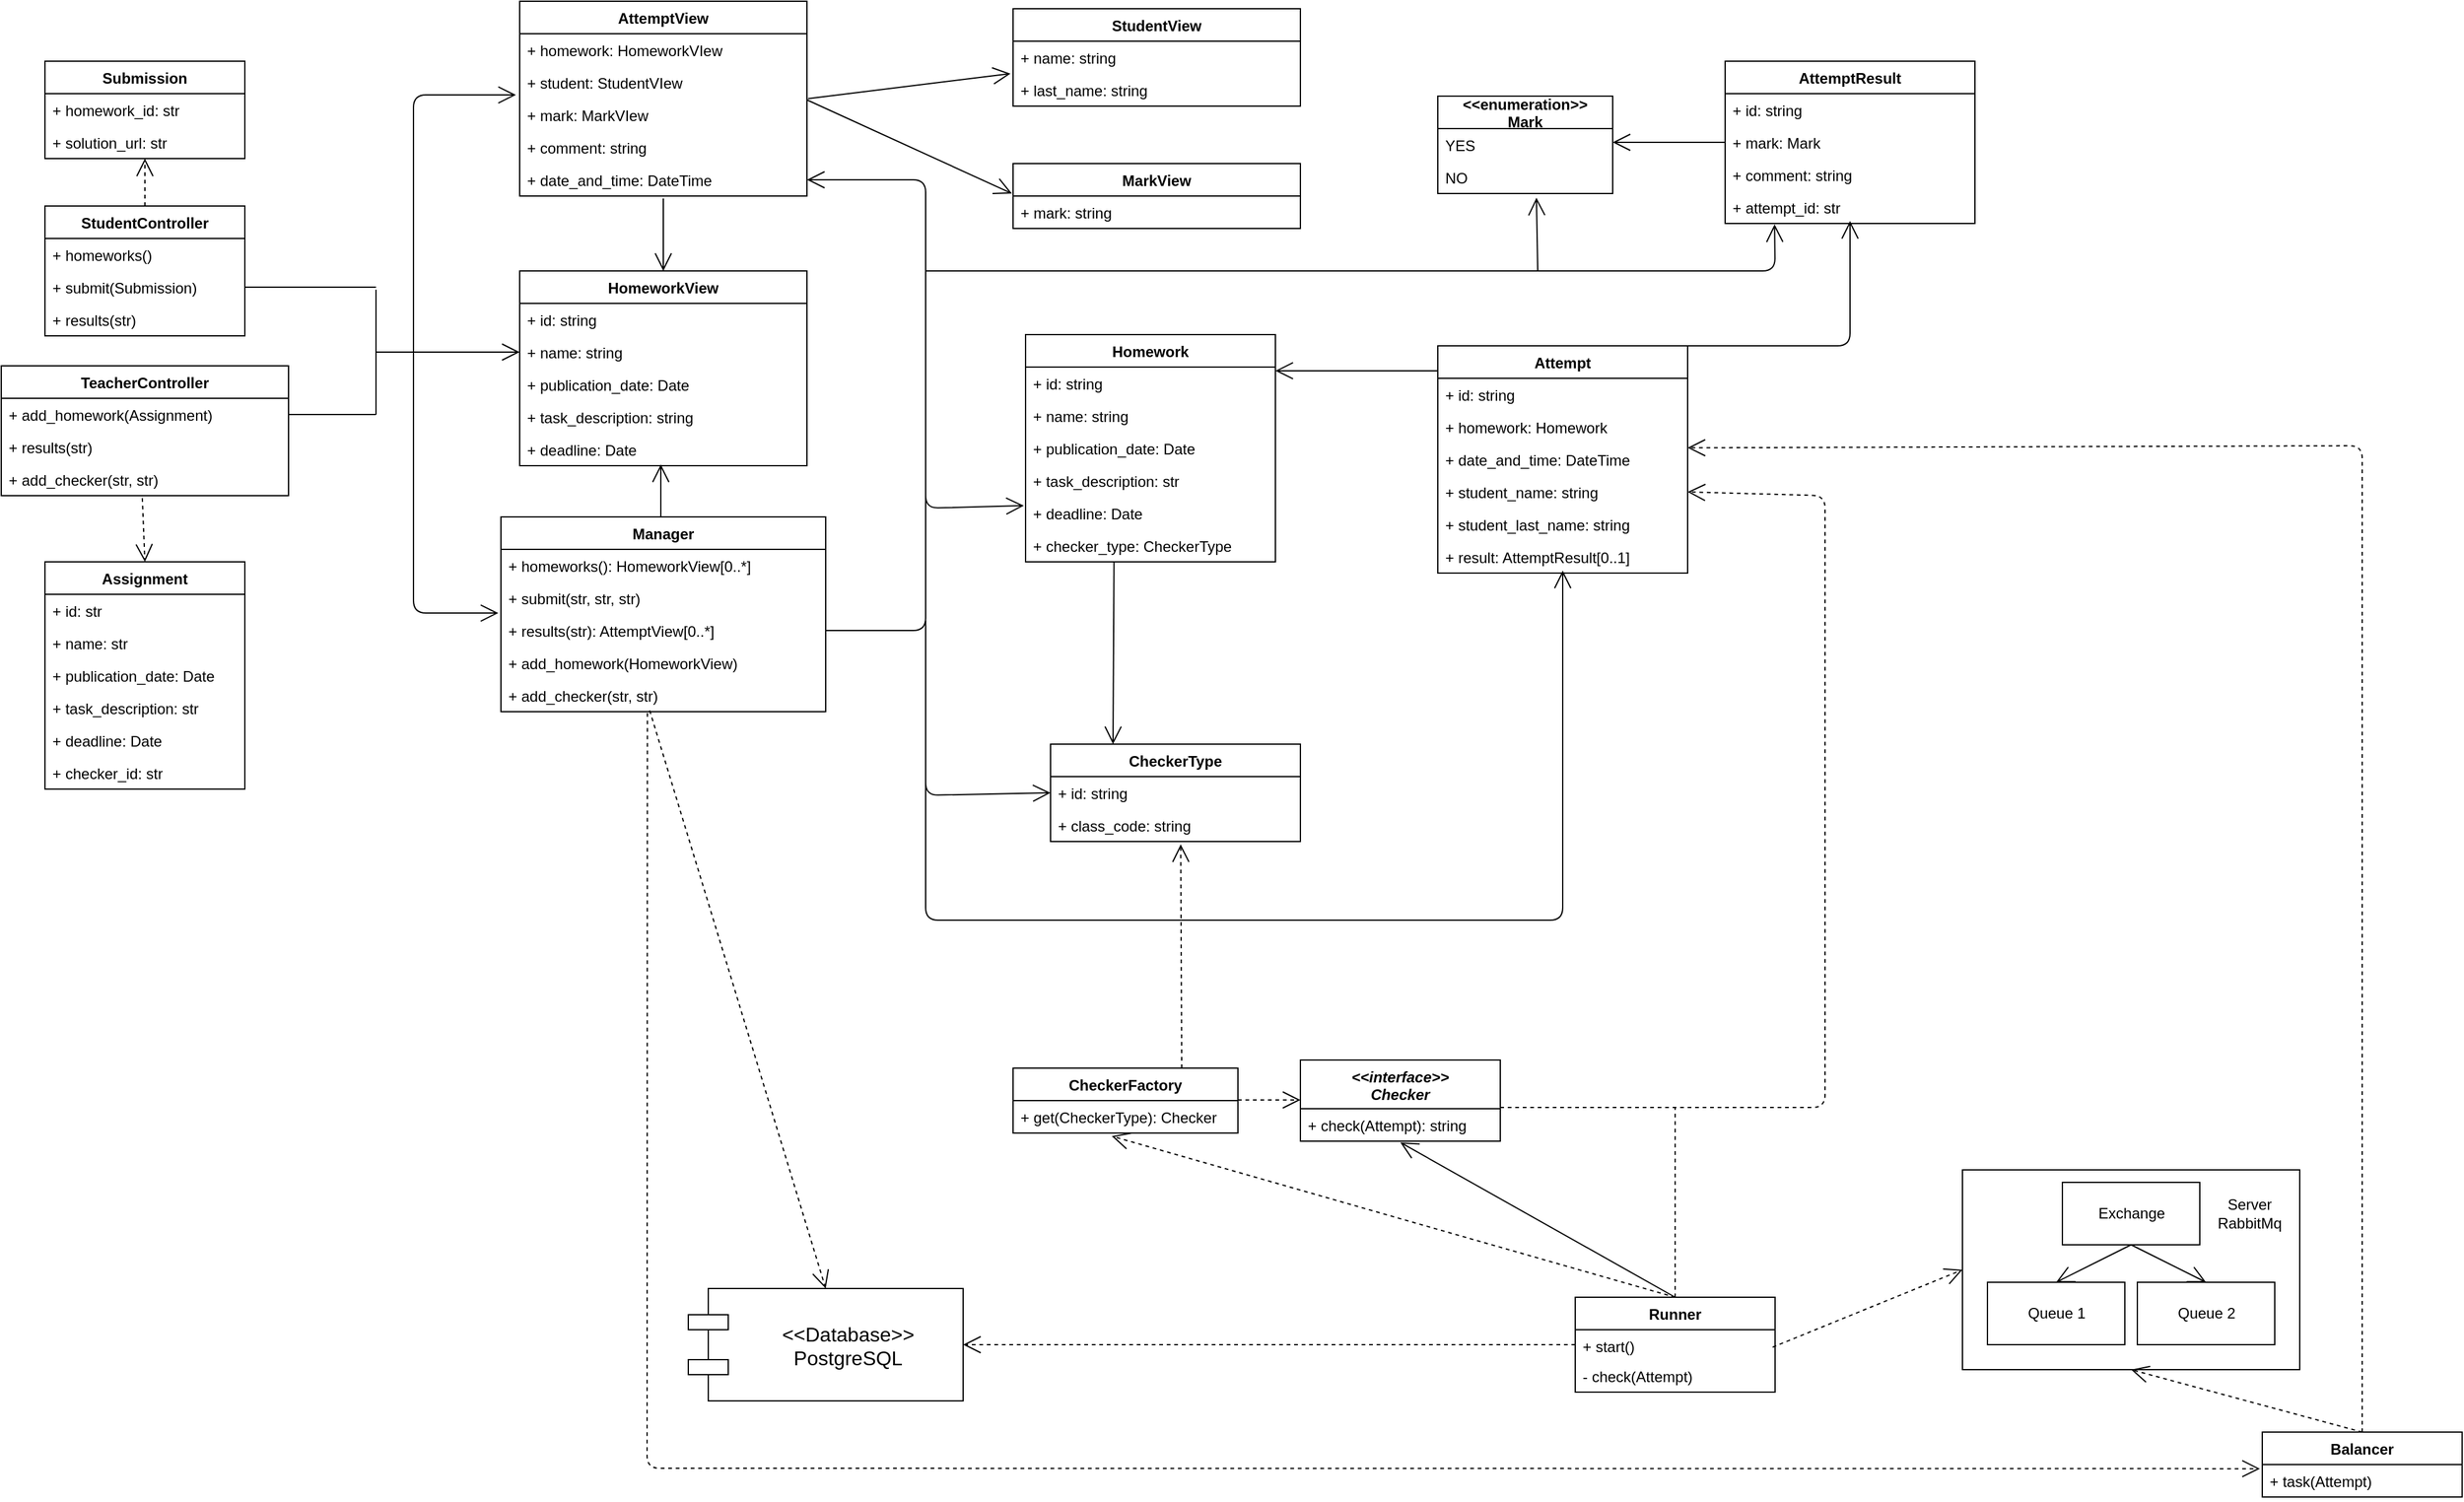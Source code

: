 <mxfile version="18.0.1" type="device"><diagram id="UHsgRao3P5ofTUQmBeZ3" name="Page-1"><mxGraphModel dx="495" dy="878" grid="1" gridSize="10" guides="1" tooltips="1" connect="1" arrows="1" fold="1" page="1" pageScale="1" pageWidth="827" pageHeight="1169" math="0" shadow="0"><root><mxCell id="0"/><mxCell id="1" parent="0"/><mxCell id="FTkq-nqieZp0PhOQKuq3-1" value="&lt;&lt;interface&gt;&gt;&#10;Checker" style="swimlane;fontStyle=3;align=center;verticalAlign=top;childLayout=stackLayout;horizontal=1;startSize=39;horizontalStack=0;resizeParent=1;resizeParentMax=0;resizeLast=0;collapsible=1;marginBottom=0;" parent="1" vertex="1"><mxGeometry x="2580" y="1252" width="160" height="65" as="geometry"/></mxCell><mxCell id="FTkq-nqieZp0PhOQKuq3-4" value="+ check(Attempt): string" style="text;strokeColor=none;fillColor=none;align=left;verticalAlign=top;spacingLeft=4;spacingRight=4;overflow=hidden;rotatable=0;points=[[0,0.5],[1,0.5]];portConstraint=eastwest;" parent="FTkq-nqieZp0PhOQKuq3-1" vertex="1"><mxGeometry y="39" width="160" height="26" as="geometry"/></mxCell><mxCell id="FTkq-nqieZp0PhOQKuq3-10" value="CheckerFactory" style="swimlane;fontStyle=1;align=center;verticalAlign=top;childLayout=stackLayout;horizontal=1;startSize=26;horizontalStack=0;resizeParent=1;resizeParentMax=0;resizeLast=0;collapsible=1;marginBottom=0;" parent="1" vertex="1"><mxGeometry x="2350" y="1258.5" width="180" height="52" as="geometry"/></mxCell><mxCell id="FTkq-nqieZp0PhOQKuq3-13" value="+ get(CheckerType): Checker" style="text;strokeColor=none;fillColor=none;align=left;verticalAlign=top;spacingLeft=4;spacingRight=4;overflow=hidden;rotatable=0;points=[[0,0.5],[1,0.5]];portConstraint=eastwest;" parent="FTkq-nqieZp0PhOQKuq3-10" vertex="1"><mxGeometry y="26" width="180" height="26" as="geometry"/></mxCell><mxCell id="FTkq-nqieZp0PhOQKuq3-14" value="" style="endArrow=open;endSize=12;dashed=1;html=1;" parent="1" edge="1"><mxGeometry width="160" relative="1" as="geometry"><mxPoint x="2530" y="1284" as="sourcePoint"/><mxPoint x="2580" y="1284" as="targetPoint"/></mxGeometry></mxCell><mxCell id="FTkq-nqieZp0PhOQKuq3-15" value="Balancer" style="swimlane;fontStyle=1;align=center;verticalAlign=top;childLayout=stackLayout;horizontal=1;startSize=26;horizontalStack=0;resizeParent=1;resizeParentMax=0;resizeLast=0;collapsible=1;marginBottom=0;" parent="1" vertex="1"><mxGeometry x="3350" y="1550" width="160" height="52" as="geometry"/></mxCell><mxCell id="FTkq-nqieZp0PhOQKuq3-18" value="+ task(Attempt)" style="text;strokeColor=none;fillColor=none;align=left;verticalAlign=top;spacingLeft=4;spacingRight=4;overflow=hidden;rotatable=0;points=[[0,0.5],[1,0.5]];portConstraint=eastwest;" parent="FTkq-nqieZp0PhOQKuq3-15" vertex="1"><mxGeometry y="26" width="160" height="26" as="geometry"/></mxCell><mxCell id="FTkq-nqieZp0PhOQKuq3-20" value="" style="html=1;" parent="1" vertex="1"><mxGeometry x="3110" y="1340" width="270" height="160" as="geometry"/></mxCell><mxCell id="FTkq-nqieZp0PhOQKuq3-21" value="Exchange" style="html=1;" parent="1" vertex="1"><mxGeometry x="3190" y="1350" width="110" height="50" as="geometry"/></mxCell><mxCell id="FTkq-nqieZp0PhOQKuq3-22" value="Queue 1" style="html=1;" parent="1" vertex="1"><mxGeometry x="3130" y="1430" width="110" height="50" as="geometry"/></mxCell><mxCell id="FTkq-nqieZp0PhOQKuq3-23" value="Queue 2" style="html=1;" parent="1" vertex="1"><mxGeometry x="3250" y="1430" width="110" height="50" as="geometry"/></mxCell><mxCell id="FTkq-nqieZp0PhOQKuq3-24" value="" style="endArrow=open;endFill=1;endSize=12;html=1;exitX=0.5;exitY=1;exitDx=0;exitDy=0;entryX=0.5;entryY=0;entryDx=0;entryDy=0;" parent="1" source="FTkq-nqieZp0PhOQKuq3-21" target="FTkq-nqieZp0PhOQKuq3-22" edge="1"><mxGeometry width="160" relative="1" as="geometry"><mxPoint x="3110" y="1520" as="sourcePoint"/><mxPoint x="3270" y="1520" as="targetPoint"/></mxGeometry></mxCell><mxCell id="FTkq-nqieZp0PhOQKuq3-25" value="" style="endArrow=open;endFill=1;endSize=12;html=1;exitX=0.5;exitY=1;exitDx=0;exitDy=0;entryX=0.5;entryY=0;entryDx=0;entryDy=0;" parent="1" source="FTkq-nqieZp0PhOQKuq3-21" target="FTkq-nqieZp0PhOQKuq3-23" edge="1"><mxGeometry width="160" relative="1" as="geometry"><mxPoint x="3255" y="1410" as="sourcePoint"/><mxPoint x="3195" y="1440" as="targetPoint"/></mxGeometry></mxCell><mxCell id="FTkq-nqieZp0PhOQKuq3-26" value="Server RabbitMq" style="text;html=1;strokeColor=none;fillColor=none;align=center;verticalAlign=middle;whiteSpace=wrap;rounded=0;" parent="1" vertex="1"><mxGeometry x="3320" y="1365" width="40" height="20" as="geometry"/></mxCell><mxCell id="FTkq-nqieZp0PhOQKuq3-28" value="Runner" style="swimlane;fontStyle=1;align=center;verticalAlign=top;childLayout=stackLayout;horizontal=1;startSize=26;horizontalStack=0;resizeParent=1;resizeParentMax=0;resizeLast=0;collapsible=1;marginBottom=0;" parent="1" vertex="1"><mxGeometry x="2800" y="1442" width="160" height="76" as="geometry"/></mxCell><mxCell id="FTkq-nqieZp0PhOQKuq3-31" value="+ start()" style="text;strokeColor=none;fillColor=none;align=left;verticalAlign=top;spacingLeft=4;spacingRight=4;overflow=hidden;rotatable=0;points=[[0,0.5],[1,0.5]];portConstraint=eastwest;" parent="FTkq-nqieZp0PhOQKuq3-28" vertex="1"><mxGeometry y="26" width="160" height="24" as="geometry"/></mxCell><mxCell id="FTkq-nqieZp0PhOQKuq3-32" value="- check(Attempt)" style="text;strokeColor=none;fillColor=none;align=left;verticalAlign=top;spacingLeft=4;spacingRight=4;overflow=hidden;rotatable=0;points=[[0,0.5],[1,0.5]];portConstraint=eastwest;" parent="FTkq-nqieZp0PhOQKuq3-28" vertex="1"><mxGeometry y="50" width="160" height="26" as="geometry"/></mxCell><mxCell id="FTkq-nqieZp0PhOQKuq3-33" value="" style="endArrow=open;endSize=12;dashed=1;html=1;exitX=0.5;exitY=0;exitDx=0;exitDy=0;entryX=0.439;entryY=1.096;entryDx=0;entryDy=0;entryPerimeter=0;" parent="1" source="FTkq-nqieZp0PhOQKuq3-28" target="FTkq-nqieZp0PhOQKuq3-13" edge="1"><mxGeometry width="160" relative="1" as="geometry"><mxPoint x="2990" y="1612" as="sourcePoint"/><mxPoint x="3150" y="1612" as="targetPoint"/></mxGeometry></mxCell><mxCell id="FTkq-nqieZp0PhOQKuq3-34" value="" style="endArrow=open;endFill=1;endSize=12;html=1;exitX=0.5;exitY=0;exitDx=0;exitDy=0;entryX=0.5;entryY=1.038;entryDx=0;entryDy=0;entryPerimeter=0;" parent="1" source="FTkq-nqieZp0PhOQKuq3-28" target="FTkq-nqieZp0PhOQKuq3-4" edge="1"><mxGeometry width="160" relative="1" as="geometry"><mxPoint x="3010" y="1642" as="sourcePoint"/><mxPoint x="3170" y="1642" as="targetPoint"/></mxGeometry></mxCell><mxCell id="FTkq-nqieZp0PhOQKuq3-35" value="" style="endArrow=open;endSize=12;dashed=1;html=1;exitX=0.988;exitY=-0.385;exitDx=0;exitDy=0;exitPerimeter=0;entryX=0;entryY=0.5;entryDx=0;entryDy=0;" parent="1" source="FTkq-nqieZp0PhOQKuq3-32" target="FTkq-nqieZp0PhOQKuq3-20" edge="1"><mxGeometry width="160" relative="1" as="geometry"><mxPoint x="3110" y="1520" as="sourcePoint"/><mxPoint x="3270" y="1520" as="targetPoint"/></mxGeometry></mxCell><mxCell id="FTkq-nqieZp0PhOQKuq3-42" value="Homework" style="swimlane;fontStyle=1;align=center;verticalAlign=top;childLayout=stackLayout;horizontal=1;startSize=26;horizontalStack=0;resizeParent=1;resizeParentMax=0;resizeLast=0;collapsible=1;marginBottom=0;" parent="1" vertex="1"><mxGeometry x="2360" y="671" width="200" height="182" as="geometry"/></mxCell><mxCell id="FTkq-nqieZp0PhOQKuq3-43" value="+ id: string" style="text;strokeColor=none;fillColor=none;align=left;verticalAlign=top;spacingLeft=4;spacingRight=4;overflow=hidden;rotatable=0;points=[[0,0.5],[1,0.5]];portConstraint=eastwest;" parent="FTkq-nqieZp0PhOQKuq3-42" vertex="1"><mxGeometry y="26" width="200" height="26" as="geometry"/></mxCell><mxCell id="FTkq-nqieZp0PhOQKuq3-44" value="+ name: string" style="text;strokeColor=none;fillColor=none;align=left;verticalAlign=top;spacingLeft=4;spacingRight=4;overflow=hidden;rotatable=0;points=[[0,0.5],[1,0.5]];portConstraint=eastwest;" parent="FTkq-nqieZp0PhOQKuq3-42" vertex="1"><mxGeometry y="52" width="200" height="26" as="geometry"/></mxCell><mxCell id="FTkq-nqieZp0PhOQKuq3-45" value="+ publication_date: Date" style="text;strokeColor=none;fillColor=none;align=left;verticalAlign=top;spacingLeft=4;spacingRight=4;overflow=hidden;rotatable=0;points=[[0,0.5],[1,0.5]];portConstraint=eastwest;" parent="FTkq-nqieZp0PhOQKuq3-42" vertex="1"><mxGeometry y="78" width="200" height="26" as="geometry"/></mxCell><mxCell id="FTkq-nqieZp0PhOQKuq3-46" value="+ task_description: str" style="text;strokeColor=none;fillColor=none;align=left;verticalAlign=top;spacingLeft=4;spacingRight=4;overflow=hidden;rotatable=0;points=[[0,0.5],[1,0.5]];portConstraint=eastwest;" parent="FTkq-nqieZp0PhOQKuq3-42" vertex="1"><mxGeometry y="104" width="200" height="26" as="geometry"/></mxCell><mxCell id="FTkq-nqieZp0PhOQKuq3-47" value="+ deadline: Date" style="text;strokeColor=none;fillColor=none;align=left;verticalAlign=top;spacingLeft=4;spacingRight=4;overflow=hidden;rotatable=0;points=[[0,0.5],[1,0.5]];portConstraint=eastwest;" parent="FTkq-nqieZp0PhOQKuq3-42" vertex="1"><mxGeometry y="130" width="200" height="26" as="geometry"/></mxCell><mxCell id="FTkq-nqieZp0PhOQKuq3-49" value="+ checker_type: CheckerType" style="text;strokeColor=none;fillColor=none;align=left;verticalAlign=top;spacingLeft=4;spacingRight=4;overflow=hidden;rotatable=0;points=[[0,0.5],[1,0.5]];portConstraint=eastwest;" parent="FTkq-nqieZp0PhOQKuq3-42" vertex="1"><mxGeometry y="156" width="200" height="26" as="geometry"/></mxCell><mxCell id="FTkq-nqieZp0PhOQKuq3-58" value="Attempt" style="swimlane;fontStyle=1;align=center;verticalAlign=top;childLayout=stackLayout;horizontal=1;startSize=26;horizontalStack=0;resizeParent=1;resizeParentMax=0;resizeLast=0;collapsible=1;marginBottom=0;" parent="1" vertex="1"><mxGeometry x="2690" y="680" width="200" height="182" as="geometry"/></mxCell><mxCell id="FTkq-nqieZp0PhOQKuq3-59" value="+ id: string" style="text;strokeColor=none;fillColor=none;align=left;verticalAlign=top;spacingLeft=4;spacingRight=4;overflow=hidden;rotatable=0;points=[[0,0.5],[1,0.5]];portConstraint=eastwest;" parent="FTkq-nqieZp0PhOQKuq3-58" vertex="1"><mxGeometry y="26" width="200" height="26" as="geometry"/></mxCell><mxCell id="FTkq-nqieZp0PhOQKuq3-60" value="+ homework: Homework" style="text;strokeColor=none;fillColor=none;align=left;verticalAlign=top;spacingLeft=4;spacingRight=4;overflow=hidden;rotatable=0;points=[[0,0.5],[1,0.5]];portConstraint=eastwest;" parent="FTkq-nqieZp0PhOQKuq3-58" vertex="1"><mxGeometry y="52" width="200" height="26" as="geometry"/></mxCell><mxCell id="FTkq-nqieZp0PhOQKuq3-61" value="+ date_and_time: DateTime" style="text;strokeColor=none;fillColor=none;align=left;verticalAlign=top;spacingLeft=4;spacingRight=4;overflow=hidden;rotatable=0;points=[[0,0.5],[1,0.5]];portConstraint=eastwest;" parent="FTkq-nqieZp0PhOQKuq3-58" vertex="1"><mxGeometry y="78" width="200" height="26" as="geometry"/></mxCell><mxCell id="FTkq-nqieZp0PhOQKuq3-62" value="+ student_name: string" style="text;strokeColor=none;fillColor=none;align=left;verticalAlign=top;spacingLeft=4;spacingRight=4;overflow=hidden;rotatable=0;points=[[0,0.5],[1,0.5]];portConstraint=eastwest;" parent="FTkq-nqieZp0PhOQKuq3-58" vertex="1"><mxGeometry y="104" width="200" height="26" as="geometry"/></mxCell><mxCell id="OttRG_rmDfgI37zFqwdH-4" value="+ student_last_name: string" style="text;strokeColor=none;fillColor=none;align=left;verticalAlign=top;spacingLeft=4;spacingRight=4;overflow=hidden;rotatable=0;points=[[0,0.5],[1,0.5]];portConstraint=eastwest;" parent="FTkq-nqieZp0PhOQKuq3-58" vertex="1"><mxGeometry y="130" width="200" height="26" as="geometry"/></mxCell><mxCell id="FTkq-nqieZp0PhOQKuq3-63" value="+ result: AttemptResult[0..1]" style="text;strokeColor=none;fillColor=none;align=left;verticalAlign=top;spacingLeft=4;spacingRight=4;overflow=hidden;rotatable=0;points=[[0,0.5],[1,0.5]];portConstraint=eastwest;" parent="FTkq-nqieZp0PhOQKuq3-58" vertex="1"><mxGeometry y="156" width="200" height="26" as="geometry"/></mxCell><mxCell id="FTkq-nqieZp0PhOQKuq3-64" value="AttemptResult" style="swimlane;fontStyle=1;align=center;verticalAlign=top;childLayout=stackLayout;horizontal=1;startSize=26;horizontalStack=0;resizeParent=1;resizeParentMax=0;resizeLast=0;collapsible=1;marginBottom=0;" parent="1" vertex="1"><mxGeometry x="2920" y="452" width="200" height="130" as="geometry"/></mxCell><mxCell id="FTkq-nqieZp0PhOQKuq3-65" value="+ id: string" style="text;strokeColor=none;fillColor=none;align=left;verticalAlign=top;spacingLeft=4;spacingRight=4;overflow=hidden;rotatable=0;points=[[0,0.5],[1,0.5]];portConstraint=eastwest;" parent="FTkq-nqieZp0PhOQKuq3-64" vertex="1"><mxGeometry y="26" width="200" height="26" as="geometry"/></mxCell><mxCell id="FTkq-nqieZp0PhOQKuq3-66" value="+ mark: Mark" style="text;strokeColor=none;fillColor=none;align=left;verticalAlign=top;spacingLeft=4;spacingRight=4;overflow=hidden;rotatable=0;points=[[0,0.5],[1,0.5]];portConstraint=eastwest;" parent="FTkq-nqieZp0PhOQKuq3-64" vertex="1"><mxGeometry y="52" width="200" height="26" as="geometry"/></mxCell><mxCell id="FTkq-nqieZp0PhOQKuq3-67" value="+ comment: string" style="text;strokeColor=none;fillColor=none;align=left;verticalAlign=top;spacingLeft=4;spacingRight=4;overflow=hidden;rotatable=0;points=[[0,0.5],[1,0.5]];portConstraint=eastwest;" parent="FTkq-nqieZp0PhOQKuq3-64" vertex="1"><mxGeometry y="78" width="200" height="26" as="geometry"/></mxCell><mxCell id="FTkq-nqieZp0PhOQKuq3-68" value="+ attempt_id: str" style="text;strokeColor=none;fillColor=none;align=left;verticalAlign=top;spacingLeft=4;spacingRight=4;overflow=hidden;rotatable=0;points=[[0,0.5],[1,0.5]];portConstraint=eastwest;" parent="FTkq-nqieZp0PhOQKuq3-64" vertex="1"><mxGeometry y="104" width="200" height="26" as="geometry"/></mxCell><mxCell id="FTkq-nqieZp0PhOQKuq3-77" value="CheckerType" style="swimlane;fontStyle=1;align=center;verticalAlign=top;childLayout=stackLayout;horizontal=1;startSize=26;horizontalStack=0;resizeParent=1;resizeParentMax=0;resizeLast=0;collapsible=1;marginBottom=0;" parent="1" vertex="1"><mxGeometry x="2380" y="999" width="200" height="78" as="geometry"/></mxCell><mxCell id="FTkq-nqieZp0PhOQKuq3-78" value="+ id: string" style="text;strokeColor=none;fillColor=none;align=left;verticalAlign=top;spacingLeft=4;spacingRight=4;overflow=hidden;rotatable=0;points=[[0,0.5],[1,0.5]];portConstraint=eastwest;" parent="FTkq-nqieZp0PhOQKuq3-77" vertex="1"><mxGeometry y="26" width="200" height="26" as="geometry"/></mxCell><mxCell id="b-WL6TYH8xc51dRNzQZJ-3" value="+ class_code: string" style="text;strokeColor=none;fillColor=none;align=left;verticalAlign=top;spacingLeft=4;spacingRight=4;overflow=hidden;rotatable=0;points=[[0,0.5],[1,0.5]];portConstraint=eastwest;" parent="FTkq-nqieZp0PhOQKuq3-77" vertex="1"><mxGeometry y="52" width="200" height="26" as="geometry"/></mxCell><mxCell id="FTkq-nqieZp0PhOQKuq3-87" value="" style="endArrow=open;endFill=1;endSize=12;html=1;exitX=0.5;exitY=0;exitDx=0;exitDy=0;" parent="1" source="FTkq-nqieZp0PhOQKuq3-58" edge="1"><mxGeometry width="160" relative="1" as="geometry"><mxPoint x="2370" y="1135" as="sourcePoint"/><mxPoint x="3020" y="580" as="targetPoint"/><Array as="points"><mxPoint x="3020" y="680"/></Array></mxGeometry></mxCell><mxCell id="FTkq-nqieZp0PhOQKuq3-88" value="&lt;&lt;enumeration&gt;&gt;&#10;Mark" style="swimlane;fontStyle=1;childLayout=stackLayout;horizontal=1;startSize=26;fillColor=none;horizontalStack=0;resizeParent=1;resizeParentMax=0;resizeLast=0;collapsible=1;marginBottom=0;" parent="1" vertex="1"><mxGeometry x="2690" y="480" width="140" height="78" as="geometry"/></mxCell><mxCell id="FTkq-nqieZp0PhOQKuq3-89" value="YES" style="text;strokeColor=none;fillColor=none;align=left;verticalAlign=top;spacingLeft=4;spacingRight=4;overflow=hidden;rotatable=0;points=[[0,0.5],[1,0.5]];portConstraint=eastwest;" parent="FTkq-nqieZp0PhOQKuq3-88" vertex="1"><mxGeometry y="26" width="140" height="26" as="geometry"/></mxCell><mxCell id="FTkq-nqieZp0PhOQKuq3-90" value="NO" style="text;strokeColor=none;fillColor=none;align=left;verticalAlign=top;spacingLeft=4;spacingRight=4;overflow=hidden;rotatable=0;points=[[0,0.5],[1,0.5]];portConstraint=eastwest;" parent="FTkq-nqieZp0PhOQKuq3-88" vertex="1"><mxGeometry y="52" width="140" height="26" as="geometry"/></mxCell><mxCell id="FTkq-nqieZp0PhOQKuq3-91" value="" style="endArrow=open;endFill=1;endSize=12;html=1;exitX=0;exitY=0.5;exitDx=0;exitDy=0;" parent="1" source="FTkq-nqieZp0PhOQKuq3-66" edge="1"><mxGeometry width="160" relative="1" as="geometry"><mxPoint x="2861" y="539.012" as="sourcePoint"/><mxPoint x="2830" y="517" as="targetPoint"/></mxGeometry></mxCell><mxCell id="FTkq-nqieZp0PhOQKuq3-92" value="StudentController" style="swimlane;fontStyle=1;align=center;verticalAlign=top;childLayout=stackLayout;horizontal=1;startSize=26;horizontalStack=0;resizeParent=1;resizeParentMax=0;resizeLast=0;collapsible=1;marginBottom=0;" parent="1" vertex="1"><mxGeometry x="1575" y="568" width="160" height="104" as="geometry"/></mxCell><mxCell id="FTkq-nqieZp0PhOQKuq3-95" value="+ homeworks()" style="text;strokeColor=none;fillColor=none;align=left;verticalAlign=top;spacingLeft=4;spacingRight=4;overflow=hidden;rotatable=0;points=[[0,0.5],[1,0.5]];portConstraint=eastwest;" parent="FTkq-nqieZp0PhOQKuq3-92" vertex="1"><mxGeometry y="26" width="160" height="26" as="geometry"/></mxCell><mxCell id="FTkq-nqieZp0PhOQKuq3-96" value="+ submit(Submission)" style="text;strokeColor=none;fillColor=none;align=left;verticalAlign=top;spacingLeft=4;spacingRight=4;overflow=hidden;rotatable=0;points=[[0,0.5],[1,0.5]];portConstraint=eastwest;" parent="FTkq-nqieZp0PhOQKuq3-92" vertex="1"><mxGeometry y="52" width="160" height="26" as="geometry"/></mxCell><mxCell id="FTkq-nqieZp0PhOQKuq3-97" value="+ results(str)" style="text;strokeColor=none;fillColor=none;align=left;verticalAlign=top;spacingLeft=4;spacingRight=4;overflow=hidden;rotatable=0;points=[[0,0.5],[1,0.5]];portConstraint=eastwest;" parent="FTkq-nqieZp0PhOQKuq3-92" vertex="1"><mxGeometry y="78" width="160" height="26" as="geometry"/></mxCell><mxCell id="FTkq-nqieZp0PhOQKuq3-98" value="TeacherController" style="swimlane;fontStyle=1;align=center;verticalAlign=top;childLayout=stackLayout;horizontal=1;startSize=26;horizontalStack=0;resizeParent=1;resizeParentMax=0;resizeLast=0;collapsible=1;marginBottom=0;" parent="1" vertex="1"><mxGeometry x="1540" y="696" width="230" height="104" as="geometry"/></mxCell><mxCell id="FTkq-nqieZp0PhOQKuq3-99" value="+ add_homework(Assignment)" style="text;strokeColor=none;fillColor=none;align=left;verticalAlign=top;spacingLeft=4;spacingRight=4;overflow=hidden;rotatable=0;points=[[0,0.5],[1,0.5]];portConstraint=eastwest;" parent="FTkq-nqieZp0PhOQKuq3-98" vertex="1"><mxGeometry y="26" width="230" height="26" as="geometry"/></mxCell><mxCell id="FTkq-nqieZp0PhOQKuq3-100" value="+ results(str)" style="text;strokeColor=none;fillColor=none;align=left;verticalAlign=top;spacingLeft=4;spacingRight=4;overflow=hidden;rotatable=0;points=[[0,0.5],[1,0.5]];portConstraint=eastwest;" parent="FTkq-nqieZp0PhOQKuq3-98" vertex="1"><mxGeometry y="52" width="230" height="26" as="geometry"/></mxCell><mxCell id="b-WL6TYH8xc51dRNzQZJ-1" value="+ add_checker(str, str)" style="text;strokeColor=none;fillColor=none;align=left;verticalAlign=top;spacingLeft=4;spacingRight=4;overflow=hidden;rotatable=0;points=[[0,0.5],[1,0.5]];portConstraint=eastwest;" parent="FTkq-nqieZp0PhOQKuq3-98" vertex="1"><mxGeometry y="78" width="230" height="26" as="geometry"/></mxCell><mxCell id="FTkq-nqieZp0PhOQKuq3-102" value="Submission" style="swimlane;fontStyle=1;align=center;verticalAlign=top;childLayout=stackLayout;horizontal=1;startSize=26;horizontalStack=0;resizeParent=1;resizeParentMax=0;resizeLast=0;collapsible=1;marginBottom=0;" parent="1" vertex="1"><mxGeometry x="1575" y="452" width="160" height="78" as="geometry"/></mxCell><mxCell id="FTkq-nqieZp0PhOQKuq3-103" value="+ homework_id: str" style="text;strokeColor=none;fillColor=none;align=left;verticalAlign=top;spacingLeft=4;spacingRight=4;overflow=hidden;rotatable=0;points=[[0,0.5],[1,0.5]];portConstraint=eastwest;" parent="FTkq-nqieZp0PhOQKuq3-102" vertex="1"><mxGeometry y="26" width="160" height="26" as="geometry"/></mxCell><mxCell id="FTkq-nqieZp0PhOQKuq3-106" value="+ solution_url: str" style="text;strokeColor=none;fillColor=none;align=left;verticalAlign=top;spacingLeft=4;spacingRight=4;overflow=hidden;rotatable=0;points=[[0,0.5],[1,0.5]];portConstraint=eastwest;" parent="FTkq-nqieZp0PhOQKuq3-102" vertex="1"><mxGeometry y="52" width="160" height="26" as="geometry"/></mxCell><mxCell id="FTkq-nqieZp0PhOQKuq3-107" value="" style="endArrow=open;endSize=12;dashed=1;html=1;exitX=0.5;exitY=0;exitDx=0;exitDy=0;" parent="1" source="FTkq-nqieZp0PhOQKuq3-92" edge="1"><mxGeometry width="160" relative="1" as="geometry"><mxPoint x="1380" y="799" as="sourcePoint"/><mxPoint x="1655" y="530" as="targetPoint"/></mxGeometry></mxCell><mxCell id="FTkq-nqieZp0PhOQKuq3-108" value="Assignment" style="swimlane;fontStyle=1;align=center;verticalAlign=top;childLayout=stackLayout;horizontal=1;startSize=26;horizontalStack=0;resizeParent=1;resizeParentMax=0;resizeLast=0;collapsible=1;marginBottom=0;" parent="1" vertex="1"><mxGeometry x="1575" y="853" width="160" height="182" as="geometry"/></mxCell><mxCell id="FTkq-nqieZp0PhOQKuq3-109" value="+ id: str" style="text;strokeColor=none;fillColor=none;align=left;verticalAlign=top;spacingLeft=4;spacingRight=4;overflow=hidden;rotatable=0;points=[[0,0.5],[1,0.5]];portConstraint=eastwest;" parent="FTkq-nqieZp0PhOQKuq3-108" vertex="1"><mxGeometry y="26" width="160" height="26" as="geometry"/></mxCell><mxCell id="FTkq-nqieZp0PhOQKuq3-112" value="+ name: str" style="text;strokeColor=none;fillColor=none;align=left;verticalAlign=top;spacingLeft=4;spacingRight=4;overflow=hidden;rotatable=0;points=[[0,0.5],[1,0.5]];portConstraint=eastwest;" parent="FTkq-nqieZp0PhOQKuq3-108" vertex="1"><mxGeometry y="52" width="160" height="26" as="geometry"/></mxCell><mxCell id="FTkq-nqieZp0PhOQKuq3-113" value="+ publication_date: Date" style="text;strokeColor=none;fillColor=none;align=left;verticalAlign=top;spacingLeft=4;spacingRight=4;overflow=hidden;rotatable=0;points=[[0,0.5],[1,0.5]];portConstraint=eastwest;" parent="FTkq-nqieZp0PhOQKuq3-108" vertex="1"><mxGeometry y="78" width="160" height="26" as="geometry"/></mxCell><mxCell id="FTkq-nqieZp0PhOQKuq3-114" value="+ task_description: str" style="text;strokeColor=none;fillColor=none;align=left;verticalAlign=top;spacingLeft=4;spacingRight=4;overflow=hidden;rotatable=0;points=[[0,0.5],[1,0.5]];portConstraint=eastwest;" parent="FTkq-nqieZp0PhOQKuq3-108" vertex="1"><mxGeometry y="104" width="160" height="26" as="geometry"/></mxCell><mxCell id="FTkq-nqieZp0PhOQKuq3-115" value="+ deadline: Date" style="text;strokeColor=none;fillColor=none;align=left;verticalAlign=top;spacingLeft=4;spacingRight=4;overflow=hidden;rotatable=0;points=[[0,0.5],[1,0.5]];portConstraint=eastwest;" parent="FTkq-nqieZp0PhOQKuq3-108" vertex="1"><mxGeometry y="130" width="160" height="26" as="geometry"/></mxCell><mxCell id="FTkq-nqieZp0PhOQKuq3-116" value="+ checker_id: str" style="text;strokeColor=none;fillColor=none;align=left;verticalAlign=top;spacingLeft=4;spacingRight=4;overflow=hidden;rotatable=0;points=[[0,0.5],[1,0.5]];portConstraint=eastwest;" parent="FTkq-nqieZp0PhOQKuq3-108" vertex="1"><mxGeometry y="156" width="160" height="26" as="geometry"/></mxCell><mxCell id="FTkq-nqieZp0PhOQKuq3-117" value="" style="endArrow=open;endSize=12;dashed=1;html=1;entryX=0.5;entryY=0;entryDx=0;entryDy=0;exitX=0.491;exitY=1.077;exitDx=0;exitDy=0;exitPerimeter=0;" parent="1" source="b-WL6TYH8xc51dRNzQZJ-1" target="FTkq-nqieZp0PhOQKuq3-108" edge="1"><mxGeometry width="160" relative="1" as="geometry"><mxPoint x="1680" y="820" as="sourcePoint"/><mxPoint x="1390" y="892" as="targetPoint"/></mxGeometry></mxCell><mxCell id="FTkq-nqieZp0PhOQKuq3-118" value="Manager" style="swimlane;fontStyle=1;align=center;verticalAlign=top;childLayout=stackLayout;horizontal=1;startSize=26;horizontalStack=0;resizeParent=1;resizeParentMax=0;resizeLast=0;collapsible=1;marginBottom=0;" parent="1" vertex="1"><mxGeometry x="1940" y="817" width="260" height="156" as="geometry"/></mxCell><mxCell id="FTkq-nqieZp0PhOQKuq3-121" value="+ homeworks(): HomeworkView[0..*]" style="text;strokeColor=none;fillColor=none;align=left;verticalAlign=top;spacingLeft=4;spacingRight=4;overflow=hidden;rotatable=0;points=[[0,0.5],[1,0.5]];portConstraint=eastwest;" parent="FTkq-nqieZp0PhOQKuq3-118" vertex="1"><mxGeometry y="26" width="260" height="26" as="geometry"/></mxCell><mxCell id="FTkq-nqieZp0PhOQKuq3-122" value="+ submit(str, str, str)" style="text;strokeColor=none;fillColor=none;align=left;verticalAlign=top;spacingLeft=4;spacingRight=4;overflow=hidden;rotatable=0;points=[[0,0.5],[1,0.5]];portConstraint=eastwest;" parent="FTkq-nqieZp0PhOQKuq3-118" vertex="1"><mxGeometry y="52" width="260" height="26" as="geometry"/></mxCell><mxCell id="FTkq-nqieZp0PhOQKuq3-123" value="+ results(str): AttemptView[0..*]" style="text;strokeColor=none;fillColor=none;align=left;verticalAlign=top;spacingLeft=4;spacingRight=4;overflow=hidden;rotatable=0;points=[[0,0.5],[1,0.5]];portConstraint=eastwest;" parent="FTkq-nqieZp0PhOQKuq3-118" vertex="1"><mxGeometry y="78" width="260" height="26" as="geometry"/></mxCell><mxCell id="FTkq-nqieZp0PhOQKuq3-124" value="+ add_homework(HomeworkView)" style="text;strokeColor=none;fillColor=none;align=left;verticalAlign=top;spacingLeft=4;spacingRight=4;overflow=hidden;rotatable=0;points=[[0,0.5],[1,0.5]];portConstraint=eastwest;" parent="FTkq-nqieZp0PhOQKuq3-118" vertex="1"><mxGeometry y="104" width="260" height="26" as="geometry"/></mxCell><mxCell id="b-WL6TYH8xc51dRNzQZJ-2" value="+ add_checker(str, str)" style="text;strokeColor=none;fillColor=none;align=left;verticalAlign=top;spacingLeft=4;spacingRight=4;overflow=hidden;rotatable=0;points=[[0,0.5],[1,0.5]];portConstraint=eastwest;" parent="FTkq-nqieZp0PhOQKuq3-118" vertex="1"><mxGeometry y="130" width="260" height="26" as="geometry"/></mxCell><mxCell id="FTkq-nqieZp0PhOQKuq3-128" value="AttemptView" style="swimlane;fontStyle=1;align=center;verticalAlign=top;childLayout=stackLayout;horizontal=1;startSize=26;horizontalStack=0;resizeParent=1;resizeParentMax=0;resizeLast=0;collapsible=1;marginBottom=0;" parent="1" vertex="1"><mxGeometry x="1955" y="404" width="230" height="156" as="geometry"/></mxCell><mxCell id="FTkq-nqieZp0PhOQKuq3-129" value="+ homework: HomeworkVIew" style="text;strokeColor=none;fillColor=none;align=left;verticalAlign=top;spacingLeft=4;spacingRight=4;overflow=hidden;rotatable=0;points=[[0,0.5],[1,0.5]];portConstraint=eastwest;" parent="FTkq-nqieZp0PhOQKuq3-128" vertex="1"><mxGeometry y="26" width="230" height="26" as="geometry"/></mxCell><mxCell id="FTkq-nqieZp0PhOQKuq3-132" value="+ student: StudentVIew" style="text;strokeColor=none;fillColor=none;align=left;verticalAlign=top;spacingLeft=4;spacingRight=4;overflow=hidden;rotatable=0;points=[[0,0.5],[1,0.5]];portConstraint=eastwest;" parent="FTkq-nqieZp0PhOQKuq3-128" vertex="1"><mxGeometry y="52" width="230" height="26" as="geometry"/></mxCell><mxCell id="FTkq-nqieZp0PhOQKuq3-133" value="+ mark: MarkVIew" style="text;strokeColor=none;fillColor=none;align=left;verticalAlign=top;spacingLeft=4;spacingRight=4;overflow=hidden;rotatable=0;points=[[0,0.5],[1,0.5]];portConstraint=eastwest;" parent="FTkq-nqieZp0PhOQKuq3-128" vertex="1"><mxGeometry y="78" width="230" height="26" as="geometry"/></mxCell><mxCell id="FTkq-nqieZp0PhOQKuq3-134" value="+ comment: string" style="text;strokeColor=none;fillColor=none;align=left;verticalAlign=top;spacingLeft=4;spacingRight=4;overflow=hidden;rotatable=0;points=[[0,0.5],[1,0.5]];portConstraint=eastwest;" parent="FTkq-nqieZp0PhOQKuq3-128" vertex="1"><mxGeometry y="104" width="230" height="26" as="geometry"/></mxCell><mxCell id="FTkq-nqieZp0PhOQKuq3-135" value="+ date_and_time: DateTime" style="text;strokeColor=none;fillColor=none;align=left;verticalAlign=top;spacingLeft=4;spacingRight=4;overflow=hidden;rotatable=0;points=[[0,0.5],[1,0.5]];portConstraint=eastwest;" parent="FTkq-nqieZp0PhOQKuq3-128" vertex="1"><mxGeometry y="130" width="230" height="26" as="geometry"/></mxCell><mxCell id="FTkq-nqieZp0PhOQKuq3-138" value="" style="endArrow=open;endFill=1;endSize=12;html=1;fontSize=16;entryX=-0.013;entryY=0.885;entryDx=0;entryDy=0;entryPerimeter=0;" parent="1" target="FTkq-nqieZp0PhOQKuq3-132" edge="1"><mxGeometry width="160" relative="1" as="geometry"><mxPoint x="1870" y="690" as="sourcePoint"/><mxPoint x="1910" y="720" as="targetPoint"/><Array as="points"><mxPoint x="1870" y="479"/></Array></mxGeometry></mxCell><mxCell id="FTkq-nqieZp0PhOQKuq3-139" value="" style="endArrow=none;html=1;fontSize=16;exitX=1;exitY=0.5;exitDx=0;exitDy=0;" parent="1" source="FTkq-nqieZp0PhOQKuq3-96" edge="1"><mxGeometry width="50" height="50" relative="1" as="geometry"><mxPoint x="1780" y="985" as="sourcePoint"/><mxPoint x="1840" y="633" as="targetPoint"/></mxGeometry></mxCell><mxCell id="FTkq-nqieZp0PhOQKuq3-140" value="" style="endArrow=none;html=1;fontSize=16;exitX=1;exitY=0.5;exitDx=0;exitDy=0;" parent="1" source="FTkq-nqieZp0PhOQKuq3-99" edge="1"><mxGeometry width="50" height="50" relative="1" as="geometry"><mxPoint x="1745" y="643" as="sourcePoint"/><mxPoint x="1840" y="735" as="targetPoint"/></mxGeometry></mxCell><mxCell id="FTkq-nqieZp0PhOQKuq3-141" value="" style="endArrow=none;html=1;fontSize=16;" parent="1" edge="1"><mxGeometry width="50" height="50" relative="1" as="geometry"><mxPoint x="1840" y="635" as="sourcePoint"/><mxPoint x="1840" y="735" as="targetPoint"/></mxGeometry></mxCell><mxCell id="FTkq-nqieZp0PhOQKuq3-144" value="" style="endArrow=open;endFill=1;endSize=12;html=1;fontSize=16;entryX=-0.008;entryY=0.962;entryDx=0;entryDy=0;entryPerimeter=0;" parent="1" target="FTkq-nqieZp0PhOQKuq3-122" edge="1"><mxGeometry width="160" relative="1" as="geometry"><mxPoint x="1870" y="688.5" as="sourcePoint"/><mxPoint x="1952.01" y="687.51" as="targetPoint"/><Array as="points"><mxPoint x="1870" y="894"/></Array></mxGeometry></mxCell><mxCell id="FTkq-nqieZp0PhOQKuq3-146" value="" style="endArrow=open;endFill=1;endSize=12;html=1;fontSize=16;entryX=0;entryY=0.5;entryDx=0;entryDy=0;" parent="1" target="FTkq-nqieZp0PhOQKuq3-149" edge="1"><mxGeometry width="160" relative="1" as="geometry"><mxPoint x="1840" y="685" as="sourcePoint"/><mxPoint x="1930" y="690" as="targetPoint"/></mxGeometry></mxCell><mxCell id="FTkq-nqieZp0PhOQKuq3-147" value="HomeworkView" style="swimlane;fontStyle=1;align=center;verticalAlign=top;childLayout=stackLayout;horizontal=1;startSize=26;horizontalStack=0;resizeParent=1;resizeParentMax=0;resizeLast=0;collapsible=1;marginBottom=0;" parent="1" vertex="1"><mxGeometry x="1955" y="620" width="230" height="156" as="geometry"/></mxCell><mxCell id="FTkq-nqieZp0PhOQKuq3-148" value="+ id: string" style="text;strokeColor=none;fillColor=none;align=left;verticalAlign=top;spacingLeft=4;spacingRight=4;overflow=hidden;rotatable=0;points=[[0,0.5],[1,0.5]];portConstraint=eastwest;" parent="FTkq-nqieZp0PhOQKuq3-147" vertex="1"><mxGeometry y="26" width="230" height="26" as="geometry"/></mxCell><mxCell id="FTkq-nqieZp0PhOQKuq3-149" value="+ name: string" style="text;strokeColor=none;fillColor=none;align=left;verticalAlign=top;spacingLeft=4;spacingRight=4;overflow=hidden;rotatable=0;points=[[0,0.5],[1,0.5]];portConstraint=eastwest;" parent="FTkq-nqieZp0PhOQKuq3-147" vertex="1"><mxGeometry y="52" width="230" height="26" as="geometry"/></mxCell><mxCell id="FTkq-nqieZp0PhOQKuq3-150" value="+ publication_date: Date" style="text;strokeColor=none;fillColor=none;align=left;verticalAlign=top;spacingLeft=4;spacingRight=4;overflow=hidden;rotatable=0;points=[[0,0.5],[1,0.5]];portConstraint=eastwest;" parent="FTkq-nqieZp0PhOQKuq3-147" vertex="1"><mxGeometry y="78" width="230" height="26" as="geometry"/></mxCell><mxCell id="FTkq-nqieZp0PhOQKuq3-151" value="+ task_description: string" style="text;strokeColor=none;fillColor=none;align=left;verticalAlign=top;spacingLeft=4;spacingRight=4;overflow=hidden;rotatable=0;points=[[0,0.5],[1,0.5]];portConstraint=eastwest;" parent="FTkq-nqieZp0PhOQKuq3-147" vertex="1"><mxGeometry y="104" width="230" height="26" as="geometry"/></mxCell><mxCell id="FTkq-nqieZp0PhOQKuq3-152" value="+ deadline: Date" style="text;strokeColor=none;fillColor=none;align=left;verticalAlign=top;spacingLeft=4;spacingRight=4;overflow=hidden;rotatable=0;points=[[0,0.5],[1,0.5]];portConstraint=eastwest;" parent="FTkq-nqieZp0PhOQKuq3-147" vertex="1"><mxGeometry y="130" width="230" height="26" as="geometry"/></mxCell><mxCell id="FTkq-nqieZp0PhOQKuq3-153" value="" style="endArrow=open;endFill=1;endSize=12;html=1;fontSize=16;entryX=0.5;entryY=0;entryDx=0;entryDy=0;" parent="1" target="FTkq-nqieZp0PhOQKuq3-147" edge="1"><mxGeometry width="160" relative="1" as="geometry"><mxPoint x="2070" y="562" as="sourcePoint"/><mxPoint x="2380" y="850" as="targetPoint"/></mxGeometry></mxCell><mxCell id="FTkq-nqieZp0PhOQKuq3-154" value="" style="endArrow=open;endFill=1;endSize=12;html=1;fontSize=16;" parent="1" edge="1"><mxGeometry width="160" relative="1" as="geometry"><mxPoint x="2068" y="817" as="sourcePoint"/><mxPoint x="2068" y="775" as="targetPoint"/></mxGeometry></mxCell><mxCell id="FTkq-nqieZp0PhOQKuq3-155" value="" style="endArrow=open;endFill=1;endSize=12;html=1;fontSize=16;exitX=1;exitY=0.5;exitDx=0;exitDy=0;entryX=1;entryY=0.5;entryDx=0;entryDy=0;" parent="1" source="FTkq-nqieZp0PhOQKuq3-123" target="FTkq-nqieZp0PhOQKuq3-135" edge="1"><mxGeometry width="160" relative="1" as="geometry"><mxPoint x="2280" y="841" as="sourcePoint"/><mxPoint x="2280" y="490" as="targetPoint"/><Array as="points"><mxPoint x="2280" y="908"/><mxPoint x="2280" y="547"/></Array></mxGeometry></mxCell><mxCell id="FTkq-nqieZp0PhOQKuq3-160" value="StudentView" style="swimlane;fontStyle=1;align=center;verticalAlign=top;childLayout=stackLayout;horizontal=1;startSize=26;horizontalStack=0;resizeParent=1;resizeParentMax=0;resizeLast=0;collapsible=1;marginBottom=0;" parent="1" vertex="1"><mxGeometry x="2350" y="410" width="230" height="78" as="geometry"/></mxCell><mxCell id="FTkq-nqieZp0PhOQKuq3-162" value="+ name: string" style="text;strokeColor=none;fillColor=none;align=left;verticalAlign=top;spacingLeft=4;spacingRight=4;overflow=hidden;rotatable=0;points=[[0,0.5],[1,0.5]];portConstraint=eastwest;" parent="FTkq-nqieZp0PhOQKuq3-160" vertex="1"><mxGeometry y="26" width="230" height="26" as="geometry"/></mxCell><mxCell id="FTkq-nqieZp0PhOQKuq3-163" value="+ last_name: string" style="text;strokeColor=none;fillColor=none;align=left;verticalAlign=top;spacingLeft=4;spacingRight=4;overflow=hidden;rotatable=0;points=[[0,0.5],[1,0.5]];portConstraint=eastwest;" parent="FTkq-nqieZp0PhOQKuq3-160" vertex="1"><mxGeometry y="52" width="230" height="26" as="geometry"/></mxCell><mxCell id="FTkq-nqieZp0PhOQKuq3-166" value="MarkView" style="swimlane;fontStyle=1;align=center;verticalAlign=top;childLayout=stackLayout;horizontal=1;startSize=26;horizontalStack=0;resizeParent=1;resizeParentMax=0;resizeLast=0;collapsible=1;marginBottom=0;" parent="1" vertex="1"><mxGeometry x="2350" y="534" width="230" height="52" as="geometry"/></mxCell><mxCell id="FTkq-nqieZp0PhOQKuq3-167" value="+ mark: string" style="text;strokeColor=none;fillColor=none;align=left;verticalAlign=top;spacingLeft=4;spacingRight=4;overflow=hidden;rotatable=0;points=[[0,0.5],[1,0.5]];portConstraint=eastwest;" parent="FTkq-nqieZp0PhOQKuq3-166" vertex="1"><mxGeometry y="26" width="230" height="26" as="geometry"/></mxCell><mxCell id="FTkq-nqieZp0PhOQKuq3-170" value="" style="endArrow=open;endFill=1;endSize=12;html=1;fontSize=16;entryX=-0.009;entryY=0;entryDx=0;entryDy=0;exitX=1.004;exitY=1;exitDx=0;exitDy=0;exitPerimeter=0;entryPerimeter=0;" parent="1" source="FTkq-nqieZp0PhOQKuq3-132" target="FTkq-nqieZp0PhOQKuq3-163" edge="1"><mxGeometry width="160" relative="1" as="geometry"><mxPoint x="2080" y="572" as="sourcePoint"/><mxPoint x="2080" y="630" as="targetPoint"/></mxGeometry></mxCell><mxCell id="FTkq-nqieZp0PhOQKuq3-171" value="" style="endArrow=open;endFill=1;endSize=12;html=1;fontSize=16;entryX=-0.004;entryY=-0.077;entryDx=0;entryDy=0;exitX=1;exitY=0.038;exitDx=0;exitDy=0;exitPerimeter=0;entryPerimeter=0;" parent="1" source="FTkq-nqieZp0PhOQKuq3-133" target="FTkq-nqieZp0PhOQKuq3-167" edge="1"><mxGeometry width="160" relative="1" as="geometry"><mxPoint x="2195.92" y="492" as="sourcePoint"/><mxPoint x="2357.93" y="492" as="targetPoint"/></mxGeometry></mxCell><mxCell id="FTkq-nqieZp0PhOQKuq3-175" value="" style="endArrow=open;endFill=1;endSize=12;html=1;fontSize=16;entryX=0.198;entryY=1.026;entryDx=0;entryDy=0;entryPerimeter=0;" parent="1" target="FTkq-nqieZp0PhOQKuq3-68" edge="1"><mxGeometry width="160" relative="1" as="geometry"><mxPoint x="2280" y="620" as="sourcePoint"/><mxPoint x="2960" y="620" as="targetPoint"/><Array as="points"><mxPoint x="2960" y="620"/></Array></mxGeometry></mxCell><mxCell id="FTkq-nqieZp0PhOQKuq3-176" value="" style="endArrow=open;endFill=1;endSize=12;html=1;fontSize=16;entryX=0.564;entryY=1.128;entryDx=0;entryDy=0;entryPerimeter=0;" parent="1" target="FTkq-nqieZp0PhOQKuq3-90" edge="1"><mxGeometry width="160" relative="1" as="geometry"><mxPoint x="2770" y="620" as="sourcePoint"/><mxPoint x="2357.93" y="492" as="targetPoint"/></mxGeometry></mxCell><mxCell id="FTkq-nqieZp0PhOQKuq3-178" value="" style="endArrow=open;endFill=1;endSize=12;html=1;fontSize=16;entryX=0;entryY=0.5;entryDx=0;entryDy=0;" parent="1" target="FTkq-nqieZp0PhOQKuq3-78" edge="1"><mxGeometry width="160" relative="1" as="geometry"><mxPoint x="2280" y="900" as="sourcePoint"/><mxPoint x="2311.93" y="1090" as="targetPoint"/><Array as="points"><mxPoint x="2280" y="1040"/></Array></mxGeometry></mxCell><mxCell id="FTkq-nqieZp0PhOQKuq3-180" value="" style="endArrow=open;endFill=1;endSize=12;html=1;fontSize=16;" parent="1" edge="1"><mxGeometry width="160" relative="1" as="geometry"><mxPoint x="2280" y="1030" as="sourcePoint"/><mxPoint x="2790" y="860" as="targetPoint"/><Array as="points"><mxPoint x="2280" y="1140"/><mxPoint x="2790" y="1140"/></Array></mxGeometry></mxCell><mxCell id="FTkq-nqieZp0PhOQKuq3-182" value="" style="endArrow=open;endSize=12;dashed=1;html=1;fontSize=16;entryX=-0.012;entryY=0.128;entryDx=0;entryDy=0;entryPerimeter=0;exitX=0.451;exitY=1.041;exitDx=0;exitDy=0;exitPerimeter=0;" parent="1" source="b-WL6TYH8xc51dRNzQZJ-2" target="FTkq-nqieZp0PhOQKuq3-18" edge="1"><mxGeometry width="160" relative="1" as="geometry"><mxPoint x="2057" y="1000" as="sourcePoint"/><mxPoint x="2030" y="1520" as="targetPoint"/><Array as="points"><mxPoint x="2057" y="1579"/></Array></mxGeometry></mxCell><mxCell id="FTkq-nqieZp0PhOQKuq3-183" value="" style="endArrow=open;endSize=12;dashed=1;html=1;fontSize=16;exitX=0.5;exitY=0;exitDx=0;exitDy=0;entryX=1;entryY=0.141;entryDx=0;entryDy=0;entryPerimeter=0;" parent="1" source="FTkq-nqieZp0PhOQKuq3-15" target="FTkq-nqieZp0PhOQKuq3-61" edge="1"><mxGeometry width="160" relative="1" as="geometry"><mxPoint x="3130" y="1082.5" as="sourcePoint"/><mxPoint x="3290" y="1082.5" as="targetPoint"/><Array as="points"><mxPoint x="3430" y="760"/></Array></mxGeometry></mxCell><mxCell id="FTkq-nqieZp0PhOQKuq3-184" value="" style="endArrow=open;endSize=12;dashed=1;html=1;exitX=0.5;exitY=0;exitDx=0;exitDy=0;entryX=0.5;entryY=1;entryDx=0;entryDy=0;" parent="1" source="FTkq-nqieZp0PhOQKuq3-15" target="FTkq-nqieZp0PhOQKuq3-20" edge="1"><mxGeometry width="160" relative="1" as="geometry"><mxPoint x="2968.08" y="1491.99" as="sourcePoint"/><mxPoint x="3120" y="1430" as="targetPoint"/></mxGeometry></mxCell><mxCell id="FTkq-nqieZp0PhOQKuq3-185" value="" style="endArrow=open;endSize=12;dashed=1;html=1;exitX=0.75;exitY=0;exitDx=0;exitDy=0;entryX=0.521;entryY=1.086;entryDx=0;entryDy=0;entryPerimeter=0;" parent="1" source="FTkq-nqieZp0PhOQKuq3-10" target="b-WL6TYH8xc51dRNzQZJ-3" edge="1"><mxGeometry width="160" relative="1" as="geometry"><mxPoint x="2880" y="1440" as="sourcePoint"/><mxPoint x="2440" y="1130" as="targetPoint"/></mxGeometry></mxCell><mxCell id="FTkq-nqieZp0PhOQKuq3-186" value="" style="endArrow=open;endSize=12;dashed=1;html=1;entryX=1;entryY=0.5;entryDx=0;entryDy=0;" parent="1" target="FTkq-nqieZp0PhOQKuq3-62" edge="1"><mxGeometry width="160" relative="1" as="geometry"><mxPoint x="2740" y="1290" as="sourcePoint"/><mxPoint x="3160" y="760" as="targetPoint"/><Array as="points"><mxPoint x="2960" y="1290"/><mxPoint x="3000" y="1290"/><mxPoint x="3000" y="800"/></Array></mxGeometry></mxCell><mxCell id="FTkq-nqieZp0PhOQKuq3-187" value="" style="endArrow=none;dashed=1;html=1;fontSize=16;exitX=0.5;exitY=0;exitDx=0;exitDy=0;" parent="1" source="FTkq-nqieZp0PhOQKuq3-28" edge="1"><mxGeometry width="50" height="50" relative="1" as="geometry"><mxPoint x="2745" y="1360.5" as="sourcePoint"/><mxPoint x="2880" y="1290" as="targetPoint"/><Array as="points"/></mxGeometry></mxCell><mxCell id="FTkq-nqieZp0PhOQKuq3-188" value="&lt;&lt;Database&gt;&gt;&#10;PostgreSQL" style="shape=component;align=center;spacingLeft=36;fillColor=none;fontSize=16;" parent="1" vertex="1"><mxGeometry x="2090" y="1435" width="220" height="90" as="geometry"/></mxCell><mxCell id="FTkq-nqieZp0PhOQKuq3-189" value="" style="endArrow=open;endSize=12;dashed=1;html=1;exitX=0;exitY=0.5;exitDx=0;exitDy=0;entryX=1;entryY=0.5;entryDx=0;entryDy=0;" parent="1" source="FTkq-nqieZp0PhOQKuq3-31" target="FTkq-nqieZp0PhOQKuq3-188" edge="1"><mxGeometry width="160" relative="1" as="geometry"><mxPoint x="2968.08" y="1491.99" as="sourcePoint"/><mxPoint x="3120" y="1430" as="targetPoint"/></mxGeometry></mxCell><mxCell id="FTkq-nqieZp0PhOQKuq3-190" value="" style="endArrow=open;endSize=12;dashed=1;html=1;fontSize=16;exitX=0.458;exitY=0.962;exitDx=0;exitDy=0;exitPerimeter=0;entryX=0.5;entryY=0;entryDx=0;entryDy=0;" parent="1" source="b-WL6TYH8xc51dRNzQZJ-2" target="FTkq-nqieZp0PhOQKuq3-188" edge="1"><mxGeometry width="160" relative="1" as="geometry"><mxPoint x="1540" y="1630" as="sourcePoint"/><mxPoint x="1700" y="1630" as="targetPoint"/></mxGeometry></mxCell><mxCell id="OttRG_rmDfgI37zFqwdH-3" value="" style="endArrow=open;endFill=1;endSize=12;html=1;fontSize=16;entryX=-0.007;entryY=0.269;entryDx=0;entryDy=0;entryPerimeter=0;" parent="1" target="FTkq-nqieZp0PhOQKuq3-47" edge="1"><mxGeometry width="160" relative="1" as="geometry"><mxPoint x="2280" y="750" as="sourcePoint"/><mxPoint x="2320" y="836" as="targetPoint"/><Array as="points"><mxPoint x="2280" y="810"/></Array></mxGeometry></mxCell><mxCell id="OttRG_rmDfgI37zFqwdH-5" value="" style="endArrow=open;endFill=1;endSize=12;html=1;fontSize=16;exitX=0.354;exitY=0.98;exitDx=0;exitDy=0;exitPerimeter=0;entryX=0.25;entryY=0;entryDx=0;entryDy=0;" parent="1" source="FTkq-nqieZp0PhOQKuq3-49" target="FTkq-nqieZp0PhOQKuq3-77" edge="1"><mxGeometry width="160" relative="1" as="geometry"><mxPoint x="2440.45" y="938.67" as="sourcePoint"/><mxPoint x="2430" y="980" as="targetPoint"/></mxGeometry></mxCell><mxCell id="OttRG_rmDfgI37zFqwdH-6" value="" style="endArrow=open;endFill=1;endSize=12;html=1;fontSize=16;entryX=1;entryY=0.115;entryDx=0;entryDy=0;entryPerimeter=0;" parent="1" target="FTkq-nqieZp0PhOQKuq3-43" edge="1"><mxGeometry width="160" relative="1" as="geometry"><mxPoint x="2690" y="700" as="sourcePoint"/><mxPoint x="2620" y="718.668" as="targetPoint"/></mxGeometry></mxCell></root></mxGraphModel></diagram></mxfile>
